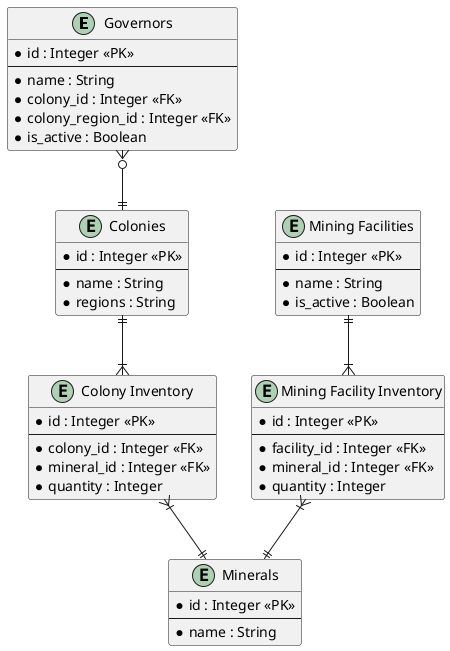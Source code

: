 @startuml

entity "Governors" as Governors {
  * id : Integer <<PK>>
  --
  * name : String
  * colony_id : Integer <<FK>>
  * colony_region_id : Integer <<FK>>
  * is_active : Boolean
}

entity "Colonies" as Colonies {
  * id : Integer <<PK>>
  --
  * name : String
  * regions : String
}

entity "Mining Facilities" as MiningFacilities {
  * id : Integer <<PK>>
  --
  * name : String
  * is_active : Boolean
}

entity "Minerals" as Minerals {
  * id : Integer <<PK>>
  --
  * name : String
}

entity "Colony Inventory" as ColonyInventory {
  * id : Integer <<PK>>
  --
  * colony_id : Integer <<FK>>
  * mineral_id : Integer <<FK>>
  * quantity : Integer
}

entity "Mining Facility Inventory" as MiningFacilityInventory {
  * id : Integer <<PK>>
  --
  * facility_id : Integer <<FK>>
  * mineral_id : Integer <<FK>>
  * quantity : Integer
}

Governors }o--|| Colonies
Colonies ||--|{ ColonyInventory
ColonyInventory }|--|| Minerals
MiningFacilities ||--|{ MiningFacilityInventory
MiningFacilityInventory }|--|| Minerals

@enduml
